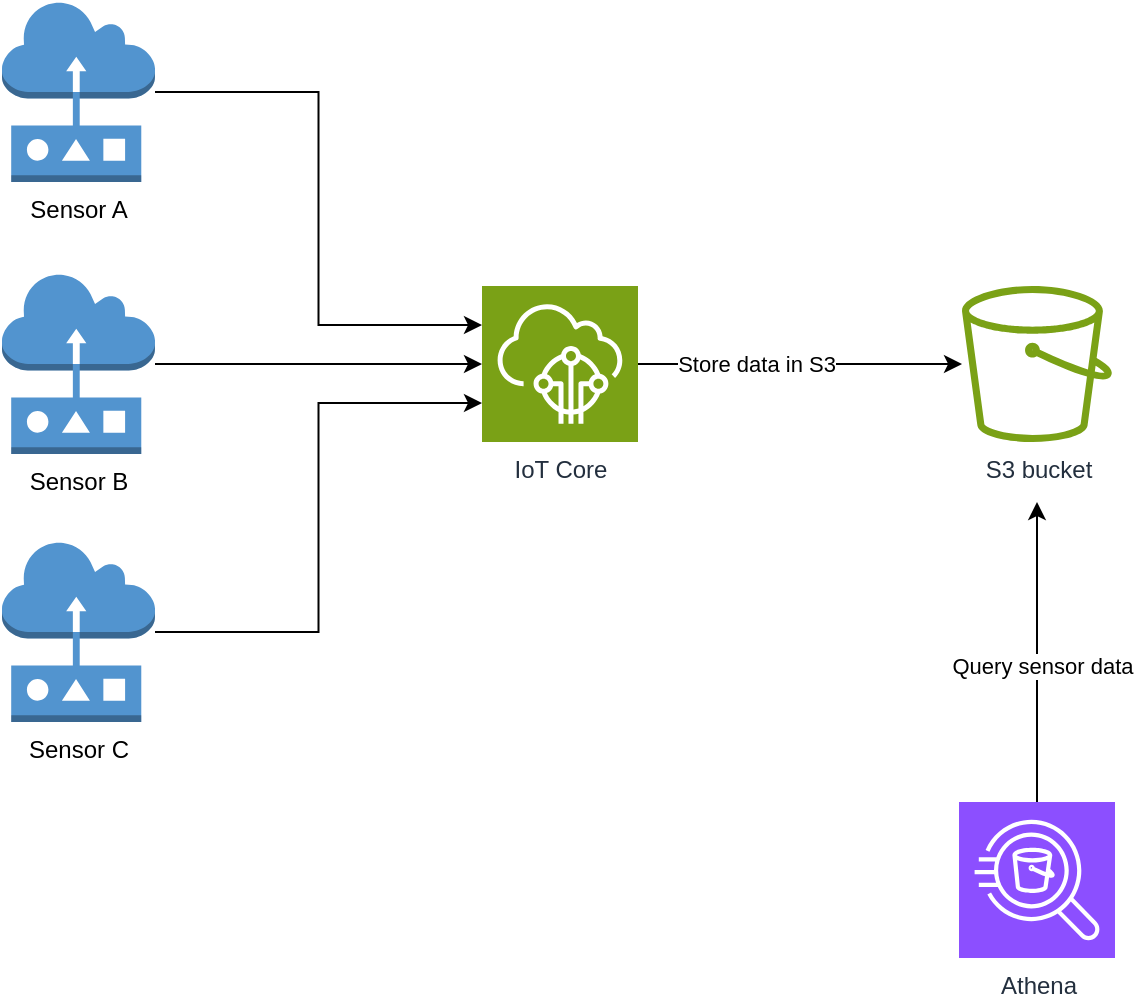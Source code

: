 <mxfile version="22.1.17" type="device">
  <diagram name="Page-1" id="m4MMDB0sz12wDx_qH_W9">
    <mxGraphModel dx="2954" dy="1106" grid="1" gridSize="10" guides="1" tooltips="1" connect="1" arrows="1" fold="1" page="1" pageScale="1" pageWidth="827" pageHeight="1169" math="0" shadow="0">
      <root>
        <mxCell id="0" />
        <mxCell id="1" parent="0" />
        <mxCell id="I0CpTEiCyQbWEyfTQno0-1" value="S3 bucket" style="sketch=0;outlineConnect=0;fontColor=#232F3E;gradientColor=none;fillColor=#7AA116;strokeColor=none;dashed=0;verticalLabelPosition=bottom;verticalAlign=top;align=center;html=1;fontSize=12;fontStyle=0;aspect=fixed;pointerEvents=1;shape=mxgraph.aws4.bucket;" vertex="1" parent="1">
          <mxGeometry x="570" y="262" width="75" height="78" as="geometry" />
        </mxCell>
        <mxCell id="I0CpTEiCyQbWEyfTQno0-9" style="edgeStyle=orthogonalEdgeStyle;rounded=0;orthogonalLoop=1;jettySize=auto;html=1;" edge="1" parent="1" source="I0CpTEiCyQbWEyfTQno0-2" target="I0CpTEiCyQbWEyfTQno0-1">
          <mxGeometry relative="1" as="geometry" />
        </mxCell>
        <mxCell id="I0CpTEiCyQbWEyfTQno0-13" value="Store data in S3" style="edgeLabel;html=1;align=center;verticalAlign=middle;resizable=0;points=[];" vertex="1" connectable="0" parent="I0CpTEiCyQbWEyfTQno0-9">
          <mxGeometry x="-0.272" relative="1" as="geometry">
            <mxPoint as="offset" />
          </mxGeometry>
        </mxCell>
        <mxCell id="I0CpTEiCyQbWEyfTQno0-2" value="IoT Core" style="sketch=0;points=[[0,0,0],[0.25,0,0],[0.5,0,0],[0.75,0,0],[1,0,0],[0,1,0],[0.25,1,0],[0.5,1,0],[0.75,1,0],[1,1,0],[0,0.25,0],[0,0.5,0],[0,0.75,0],[1,0.25,0],[1,0.5,0],[1,0.75,0]];outlineConnect=0;fontColor=#232F3E;fillColor=#7AA116;strokeColor=#ffffff;dashed=0;verticalLabelPosition=bottom;verticalAlign=top;align=center;html=1;fontSize=12;fontStyle=0;aspect=fixed;shape=mxgraph.aws4.resourceIcon;resIcon=mxgraph.aws4.iot_core;" vertex="1" parent="1">
          <mxGeometry x="330" y="262" width="78" height="78" as="geometry" />
        </mxCell>
        <mxCell id="I0CpTEiCyQbWEyfTQno0-3" value="Sensor A" style="outlineConnect=0;dashed=0;verticalLabelPosition=bottom;verticalAlign=top;align=center;html=1;shape=mxgraph.aws3.sensor;fillColor=#5294CF;gradientColor=none;" vertex="1" parent="1">
          <mxGeometry x="90" y="120" width="76.5" height="90" as="geometry" />
        </mxCell>
        <mxCell id="I0CpTEiCyQbWEyfTQno0-4" value="Sensor B" style="outlineConnect=0;dashed=0;verticalLabelPosition=bottom;verticalAlign=top;align=center;html=1;shape=mxgraph.aws3.sensor;fillColor=#5294CF;gradientColor=none;" vertex="1" parent="1">
          <mxGeometry x="90" y="256" width="76.5" height="90" as="geometry" />
        </mxCell>
        <mxCell id="I0CpTEiCyQbWEyfTQno0-5" value="Sensor C" style="outlineConnect=0;dashed=0;verticalLabelPosition=bottom;verticalAlign=top;align=center;html=1;shape=mxgraph.aws3.sensor;fillColor=#5294CF;gradientColor=none;" vertex="1" parent="1">
          <mxGeometry x="90" y="390" width="76.5" height="90" as="geometry" />
        </mxCell>
        <mxCell id="I0CpTEiCyQbWEyfTQno0-6" style="edgeStyle=orthogonalEdgeStyle;rounded=0;orthogonalLoop=1;jettySize=auto;html=1;entryX=0;entryY=0.25;entryDx=0;entryDy=0;entryPerimeter=0;" edge="1" parent="1" source="I0CpTEiCyQbWEyfTQno0-3" target="I0CpTEiCyQbWEyfTQno0-2">
          <mxGeometry relative="1" as="geometry" />
        </mxCell>
        <mxCell id="I0CpTEiCyQbWEyfTQno0-7" style="edgeStyle=orthogonalEdgeStyle;rounded=0;orthogonalLoop=1;jettySize=auto;html=1;entryX=0;entryY=0.5;entryDx=0;entryDy=0;entryPerimeter=0;" edge="1" parent="1" source="I0CpTEiCyQbWEyfTQno0-4" target="I0CpTEiCyQbWEyfTQno0-2">
          <mxGeometry relative="1" as="geometry" />
        </mxCell>
        <mxCell id="I0CpTEiCyQbWEyfTQno0-8" style="edgeStyle=orthogonalEdgeStyle;rounded=0;orthogonalLoop=1;jettySize=auto;html=1;entryX=0;entryY=0.75;entryDx=0;entryDy=0;entryPerimeter=0;" edge="1" parent="1" source="I0CpTEiCyQbWEyfTQno0-5" target="I0CpTEiCyQbWEyfTQno0-2">
          <mxGeometry relative="1" as="geometry" />
        </mxCell>
        <mxCell id="I0CpTEiCyQbWEyfTQno0-11" style="edgeStyle=orthogonalEdgeStyle;rounded=0;orthogonalLoop=1;jettySize=auto;html=1;" edge="1" parent="1" source="I0CpTEiCyQbWEyfTQno0-10">
          <mxGeometry relative="1" as="geometry">
            <mxPoint x="607.5" y="370" as="targetPoint" />
          </mxGeometry>
        </mxCell>
        <mxCell id="I0CpTEiCyQbWEyfTQno0-12" value="Query sensor data" style="edgeLabel;html=1;align=center;verticalAlign=middle;resizable=0;points=[];" vertex="1" connectable="0" parent="I0CpTEiCyQbWEyfTQno0-11">
          <mxGeometry x="-0.096" y="-2" relative="1" as="geometry">
            <mxPoint as="offset" />
          </mxGeometry>
        </mxCell>
        <mxCell id="I0CpTEiCyQbWEyfTQno0-10" value="Athena" style="sketch=0;points=[[0,0,0],[0.25,0,0],[0.5,0,0],[0.75,0,0],[1,0,0],[0,1,0],[0.25,1,0],[0.5,1,0],[0.75,1,0],[1,1,0],[0,0.25,0],[0,0.5,0],[0,0.75,0],[1,0.25,0],[1,0.5,0],[1,0.75,0]];outlineConnect=0;fontColor=#232F3E;fillColor=#8C4FFF;strokeColor=#ffffff;dashed=0;verticalLabelPosition=bottom;verticalAlign=top;align=center;html=1;fontSize=12;fontStyle=0;aspect=fixed;shape=mxgraph.aws4.resourceIcon;resIcon=mxgraph.aws4.athena;" vertex="1" parent="1">
          <mxGeometry x="568.5" y="520" width="78" height="78" as="geometry" />
        </mxCell>
      </root>
    </mxGraphModel>
  </diagram>
</mxfile>
